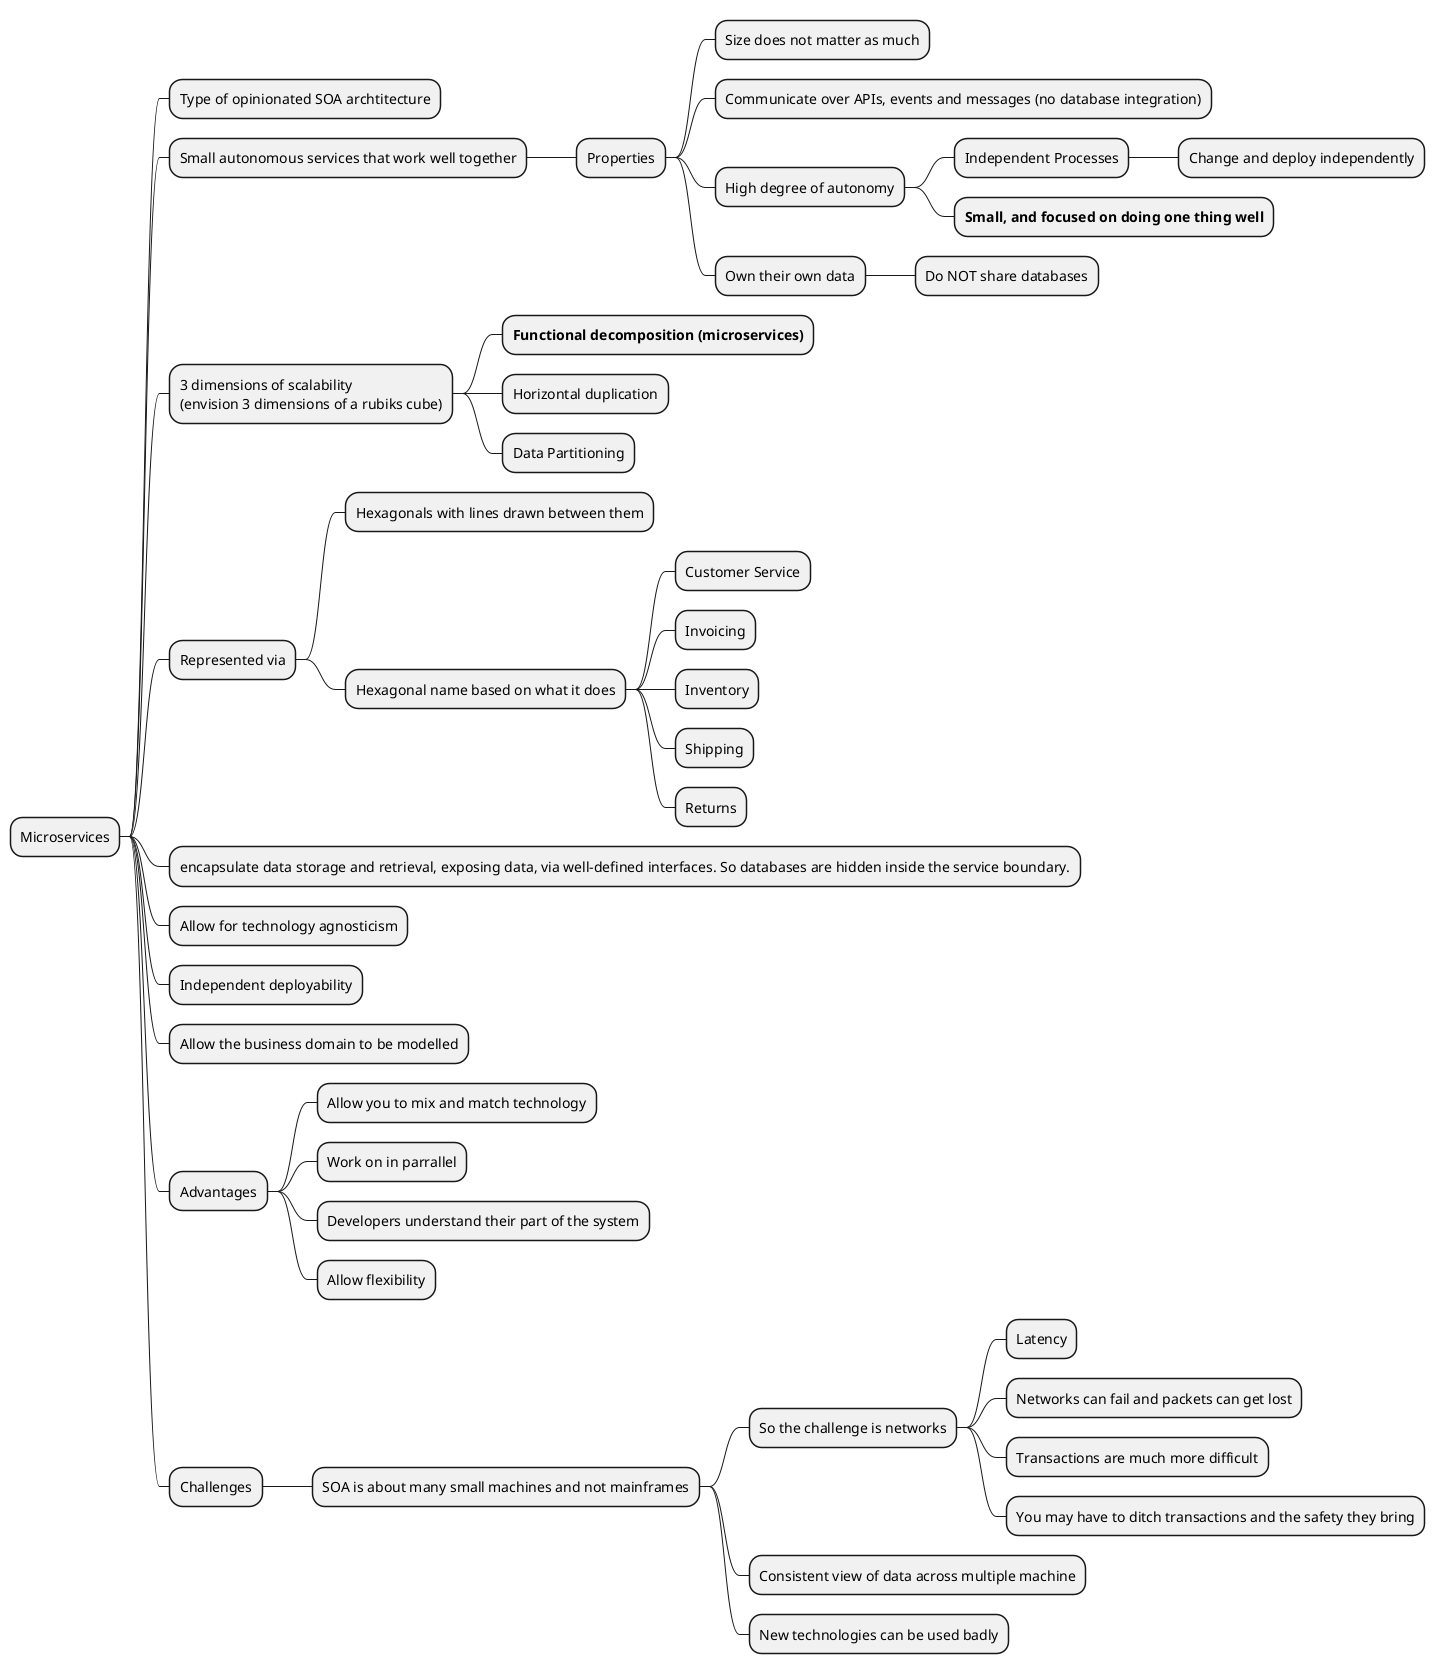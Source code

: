 @startmindmap

+ Microservices

++ Type of opinionated SOA archtitecture
++ Small autonomous services that work well together
+++ Properties
++++ Size does not matter as much
++++ Communicate over APIs, events and messages (no database integration)
++++ High degree of autonomy
+++++ Independent Processes
++++++ Change and deploy independently
+++++ **Small, and focused on doing one thing well**
++++ Own their own data
+++++ Do NOT share databases

++ 3 dimensions of scalability\n(envision 3 dimensions of a rubiks cube)
+++ **Functional decomposition (microservices)**
+++ Horizontal duplication
+++ Data Partitioning

++ Represented via
+++ Hexagonals with lines drawn between them
+++ Hexagonal name based on what it does
++++ Customer Service
++++ Invoicing
++++ Inventory
++++ Shipping
++++ Returns
++ encapsulate data storage and retrieval, exposing data, via well-defined interfaces. So databases are hidden inside the service boundary.
++ Allow for technology agnosticism
++ Independent deployability

++ Allow the business domain to be modelled
++ Advantages
+++ Allow you to mix and match technology
+++ Work on in parrallel
+++ Developers understand their part of the system
+++ Allow flexibility
++ Challenges
+++ SOA is about many small machines and not mainframes
++++ So the challenge is networks
+++++ Latency
+++++ Networks can fail and packets can get lost
+++++ Transactions are much more difficult
+++++ You may have to ditch transactions and the safety they bring
++++ Consistent view of data across multiple machine
++++ New technologies can be used badly


' + Binary Trees
' ++_ Path finding, building paths, determining paths **best done recursively**
' ++_ With recursion, establish consistent type for base cases
' ++_ Trees never have cycles.

' ++ Basic Traversals
' +++ Can be done iteratively (breadth or depth-first)\n...and recursively
' +++[#lightgreen] Tree sum
' +++[#lightgreen] Tree includes
' +++[#lightgreen] Tree min sum

' ++[#lightgreen] Max Root to Leaf Path Sum
' +++_ Best solved with a depth-first, recursive approach

' ++[#lightgreen] Value count
' +++_ Base case null node returns 0
' +++_ Ternary operator to check for value match, 1 if matched
' +++_ Add left and right with 1 if value matched.

' ++[#lightgreen] How high
' +++_ Solution is **recursive**
' ++++_ Base case null node is given value -1
' ++++_ Higher level recursive calls add 1 to max value logic
' +++_ It **can be done iteratively**

' ++[#lightgreen] Bottom Right Value
' +++_ Breadth-first traversal
' +++_ First queue left, then right. Last item dequeued is answer

' ++[#lightgreen] Leaf List
' +++_ Single dimension array construction
' +++_ Must use a depth-first
' ++++_ Leaves can be found on all levels
' ++++_ (breadth-first might find right leaves first)
' +++_ Recursive
' ++++_ Use helper function
' ++++_ Recursive call passes by ref leaf values array

' ++ 2-D Array\nConstruction

' +++[#lightgreen] Tree Path Finder
' ++++_ Solution is **recursive**
' ++++_ Returns an array of values
' ++++_ Base cases should be null or a leave node value as single item array
' ++++_ Avoid array building inefficiency
' +++++_ helper recursive function
' +++++_ push rather than shift
' +++++_ reverse result array in top level function

' +++[#lightgreen] All Tree Paths
' ++++_ Solution is **recursive**
' ++++_ Important pattern involving array construction
' ++++_ Better efficiency
' +++++_ rather push onto inner array
' +++++_ reverse all inner arrays after construction
' ++++_ Base cases
' +++++_ Null nodes are empty arrays
' +++++_ Leaf nodes are 2 dimensional.
' ++++++_ 1 outer array containing...
' ++++++_ a single node inner array.


' +++[#lightgreen] Tree levels
' ++++_ Iterative
' +++++_ Solved with depth or breadth first
' +++++_ Store level with node on stack or queue
' ++++_ Recursive
' +++++_ Use helper function
' +++++_ Recursive call passes by ref levels array with level

' ++++[#lightgreen] Level Averages
' +++++_ Variation of **Tree Levels**




@endmindmap

